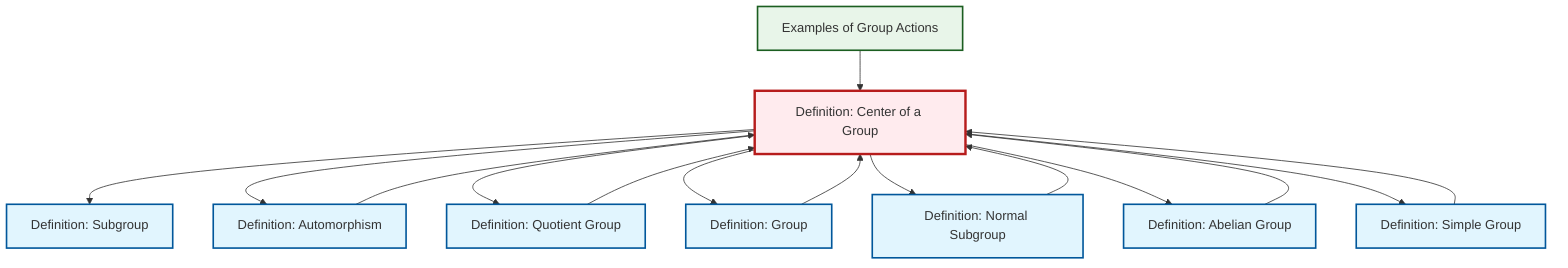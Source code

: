 graph TD
    classDef definition fill:#e1f5fe,stroke:#01579b,stroke-width:2px
    classDef theorem fill:#f3e5f5,stroke:#4a148c,stroke-width:2px
    classDef axiom fill:#fff3e0,stroke:#e65100,stroke-width:2px
    classDef example fill:#e8f5e9,stroke:#1b5e20,stroke-width:2px
    classDef current fill:#ffebee,stroke:#b71c1c,stroke-width:3px
    ex-group-action-examples["Examples of Group Actions"]:::example
    def-simple-group["Definition: Simple Group"]:::definition
    def-subgroup["Definition: Subgroup"]:::definition
    def-group["Definition: Group"]:::definition
    def-automorphism["Definition: Automorphism"]:::definition
    def-abelian-group["Definition: Abelian Group"]:::definition
    def-normal-subgroup["Definition: Normal Subgroup"]:::definition
    def-center-of-group["Definition: Center of a Group"]:::definition
    def-quotient-group["Definition: Quotient Group"]:::definition
    def-center-of-group --> def-subgroup
    def-center-of-group --> def-automorphism
    ex-group-action-examples --> def-center-of-group
    def-quotient-group --> def-center-of-group
    def-center-of-group --> def-quotient-group
    def-center-of-group --> def-group
    def-automorphism --> def-center-of-group
    def-simple-group --> def-center-of-group
    def-abelian-group --> def-center-of-group
    def-center-of-group --> def-normal-subgroup
    def-group --> def-center-of-group
    def-normal-subgroup --> def-center-of-group
    def-center-of-group --> def-abelian-group
    def-center-of-group --> def-simple-group
    class def-center-of-group current
